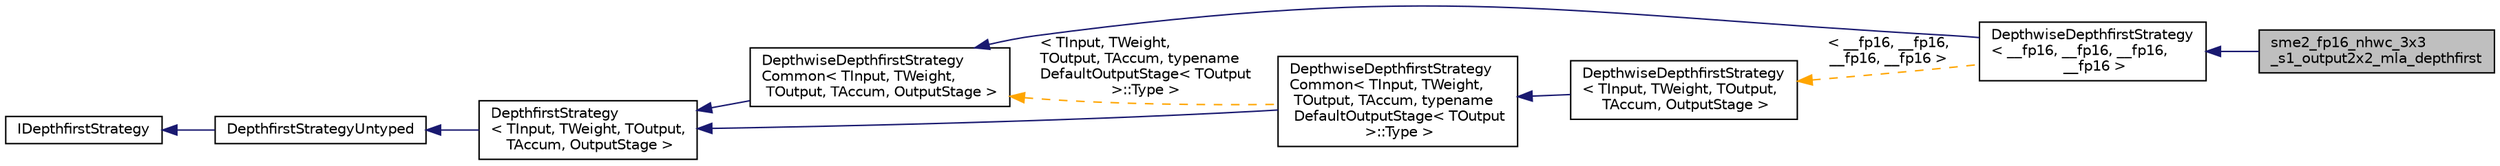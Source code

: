 digraph "sme2_fp16_nhwc_3x3_s1_output2x2_mla_depthfirst"
{
 // LATEX_PDF_SIZE
  edge [fontname="Helvetica",fontsize="10",labelfontname="Helvetica",labelfontsize="10"];
  node [fontname="Helvetica",fontsize="10",shape=record];
  rankdir="LR";
  Node1 [label="sme2_fp16_nhwc_3x3\l_s1_output2x2_mla_depthfirst",height=0.2,width=0.4,color="black", fillcolor="grey75", style="filled", fontcolor="black",tooltip=" "];
  Node2 -> Node1 [dir="back",color="midnightblue",fontsize="10",style="solid",fontname="Helvetica"];
  Node2 [label="DepthwiseDepthfirstStrategy\l\< __fp16, __fp16, __fp16,\l __fp16 \>",height=0.2,width=0.4,color="black", fillcolor="white", style="filled",URL="$classarm__conv_1_1depthwise_1_1_depthwise_depthfirst_strategy.xhtml",tooltip=" "];
  Node3 -> Node2 [dir="back",color="midnightblue",fontsize="10",style="solid",fontname="Helvetica"];
  Node3 [label="DepthwiseDepthfirstStrategy\lCommon\< TInput, TWeight,\l TOutput, TAccum, OutputStage \>",height=0.2,width=0.4,color="black", fillcolor="white", style="filled",URL="$classarm__conv_1_1depthwise_1_1_depthwise_depthfirst_strategy_common.xhtml",tooltip=" "];
  Node4 -> Node3 [dir="back",color="midnightblue",fontsize="10",style="solid",fontname="Helvetica"];
  Node4 [label="DepthfirstStrategy\l\< TInput, TWeight, TOutput,\l TAccum, OutputStage \>",height=0.2,width=0.4,color="black", fillcolor="white", style="filled",URL="$classarm__conv_1_1depthwise_1_1_depthfirst_strategy.xhtml",tooltip=" "];
  Node5 -> Node4 [dir="back",color="midnightblue",fontsize="10",style="solid",fontname="Helvetica"];
  Node5 [label="DepthfirstStrategyUntyped",height=0.2,width=0.4,color="black", fillcolor="white", style="filled",URL="$classarm__conv_1_1depthwise_1_1_depthfirst_strategy_untyped.xhtml",tooltip=" "];
  Node6 -> Node5 [dir="back",color="midnightblue",fontsize="10",style="solid",fontname="Helvetica"];
  Node6 [label="IDepthfirstStrategy",height=0.2,width=0.4,color="black", fillcolor="white", style="filled",URL="$classarm__conv_1_1depthwise_1_1_i_depthfirst_strategy.xhtml",tooltip=" "];
  Node7 -> Node2 [dir="back",color="orange",fontsize="10",style="dashed",label=" \< __fp16, __fp16, \l__fp16, __fp16 \>" ,fontname="Helvetica"];
  Node7 [label="DepthwiseDepthfirstStrategy\l\< TInput, TWeight, TOutput,\l TAccum, OutputStage \>",height=0.2,width=0.4,color="black", fillcolor="white", style="filled",URL="$classarm__conv_1_1depthwise_1_1_depthwise_depthfirst_strategy.xhtml",tooltip=" "];
  Node8 -> Node7 [dir="back",color="midnightblue",fontsize="10",style="solid",fontname="Helvetica"];
  Node8 [label="DepthwiseDepthfirstStrategy\lCommon\< TInput, TWeight,\l TOutput, TAccum, typename\l DefaultOutputStage\< TOutput\l \>::Type \>",height=0.2,width=0.4,color="black", fillcolor="white", style="filled",URL="$classarm__conv_1_1depthwise_1_1_depthwise_depthfirst_strategy_common.xhtml",tooltip=" "];
  Node4 -> Node8 [dir="back",color="midnightblue",fontsize="10",style="solid",fontname="Helvetica"];
  Node3 -> Node8 [dir="back",color="orange",fontsize="10",style="dashed",label=" \< TInput, TWeight,\l TOutput, TAccum, typename\l DefaultOutputStage\< TOutput\l \>::Type \>" ,fontname="Helvetica"];
}
